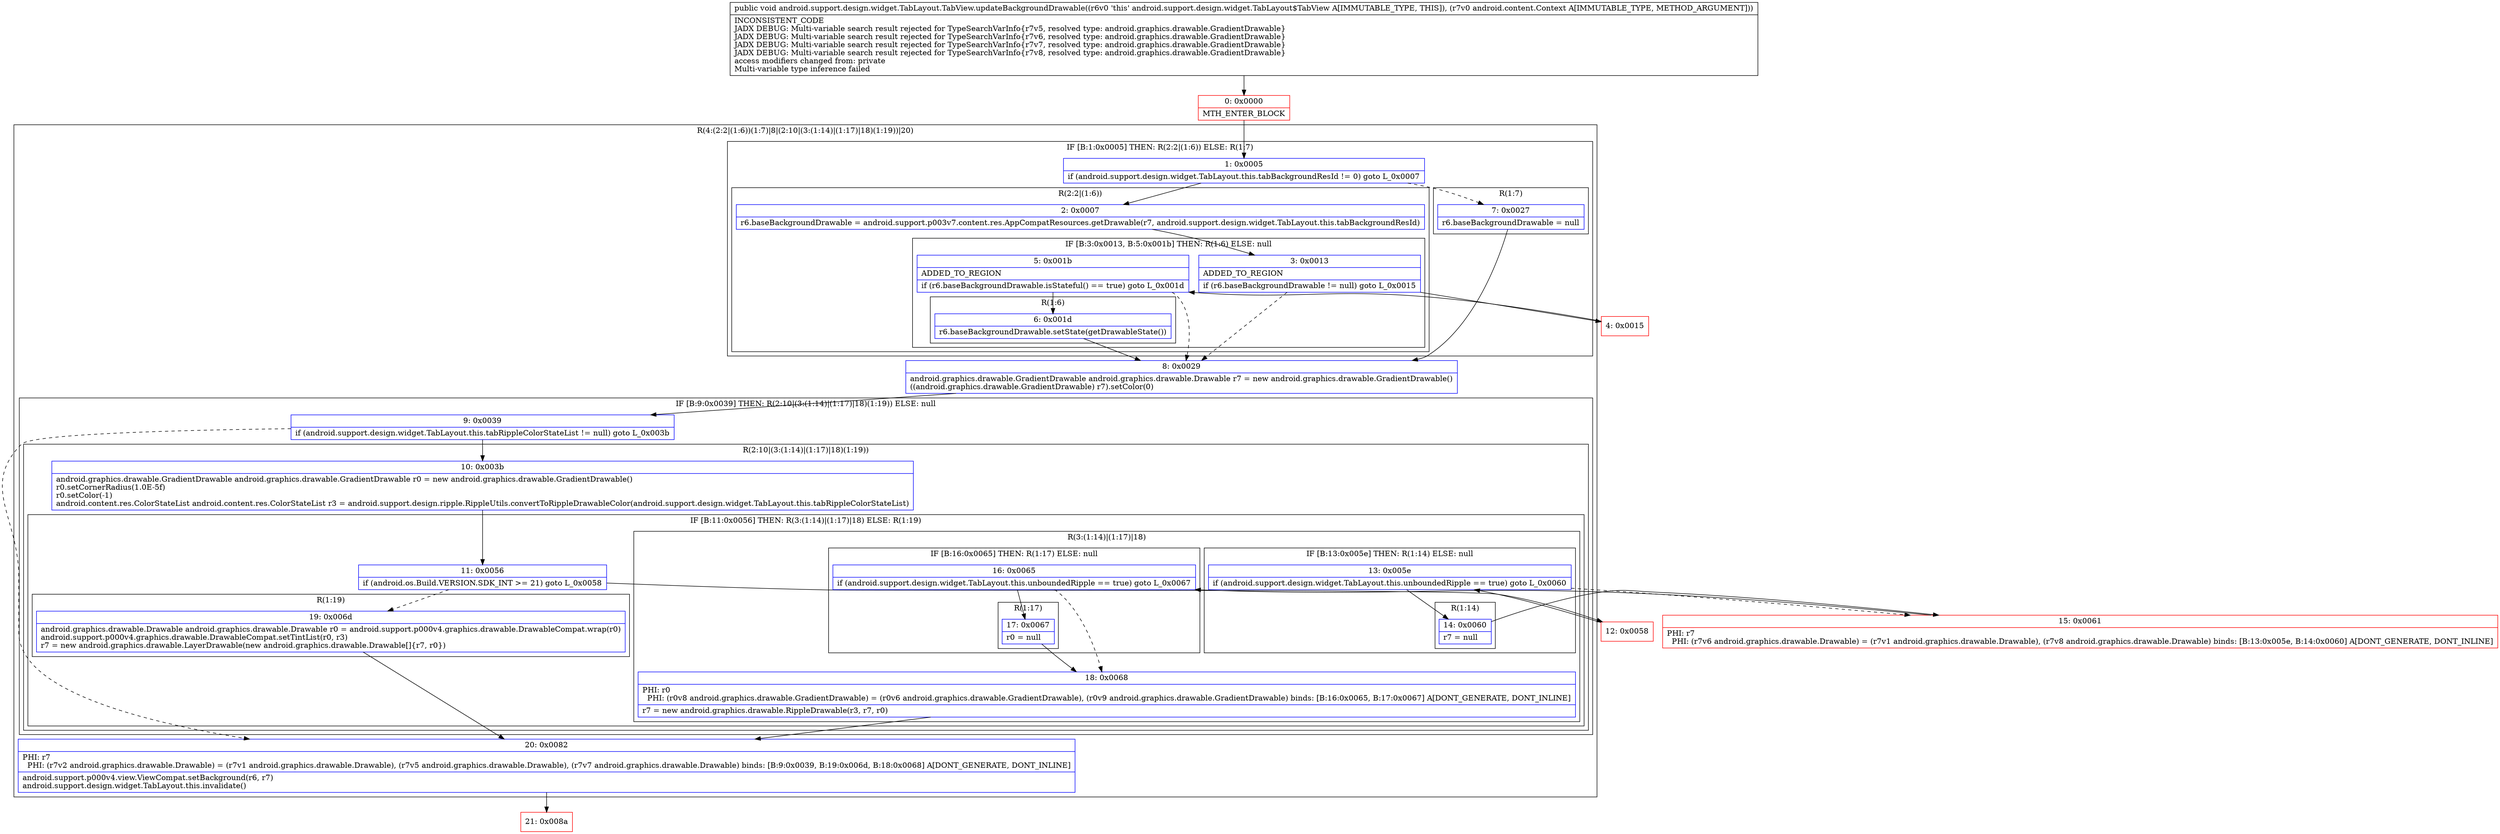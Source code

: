 digraph "CFG forandroid.support.design.widget.TabLayout.TabView.updateBackgroundDrawable(Landroid\/content\/Context;)V" {
subgraph cluster_Region_1905574257 {
label = "R(4:(2:2|(1:6))(1:7)|8|(2:10|(3:(1:14)|(1:17)|18)(1:19))|20)";
node [shape=record,color=blue];
subgraph cluster_IfRegion_88020794 {
label = "IF [B:1:0x0005] THEN: R(2:2|(1:6)) ELSE: R(1:7)";
node [shape=record,color=blue];
Node_1 [shape=record,label="{1\:\ 0x0005|if (android.support.design.widget.TabLayout.this.tabBackgroundResId != 0) goto L_0x0007\l}"];
subgraph cluster_Region_136526132 {
label = "R(2:2|(1:6))";
node [shape=record,color=blue];
Node_2 [shape=record,label="{2\:\ 0x0007|r6.baseBackgroundDrawable = android.support.p003v7.content.res.AppCompatResources.getDrawable(r7, android.support.design.widget.TabLayout.this.tabBackgroundResId)\l}"];
subgraph cluster_IfRegion_1851046869 {
label = "IF [B:3:0x0013, B:5:0x001b] THEN: R(1:6) ELSE: null";
node [shape=record,color=blue];
Node_3 [shape=record,label="{3\:\ 0x0013|ADDED_TO_REGION\l|if (r6.baseBackgroundDrawable != null) goto L_0x0015\l}"];
Node_5 [shape=record,label="{5\:\ 0x001b|ADDED_TO_REGION\l|if (r6.baseBackgroundDrawable.isStateful() == true) goto L_0x001d\l}"];
subgraph cluster_Region_375842540 {
label = "R(1:6)";
node [shape=record,color=blue];
Node_6 [shape=record,label="{6\:\ 0x001d|r6.baseBackgroundDrawable.setState(getDrawableState())\l}"];
}
}
}
subgraph cluster_Region_1797105117 {
label = "R(1:7)";
node [shape=record,color=blue];
Node_7 [shape=record,label="{7\:\ 0x0027|r6.baseBackgroundDrawable = null\l}"];
}
}
Node_8 [shape=record,label="{8\:\ 0x0029|android.graphics.drawable.GradientDrawable android.graphics.drawable.Drawable r7 = new android.graphics.drawable.GradientDrawable()\l((android.graphics.drawable.GradientDrawable) r7).setColor(0)\l}"];
subgraph cluster_IfRegion_2061945619 {
label = "IF [B:9:0x0039] THEN: R(2:10|(3:(1:14)|(1:17)|18)(1:19)) ELSE: null";
node [shape=record,color=blue];
Node_9 [shape=record,label="{9\:\ 0x0039|if (android.support.design.widget.TabLayout.this.tabRippleColorStateList != null) goto L_0x003b\l}"];
subgraph cluster_Region_241355759 {
label = "R(2:10|(3:(1:14)|(1:17)|18)(1:19))";
node [shape=record,color=blue];
Node_10 [shape=record,label="{10\:\ 0x003b|android.graphics.drawable.GradientDrawable android.graphics.drawable.GradientDrawable r0 = new android.graphics.drawable.GradientDrawable()\lr0.setCornerRadius(1.0E\-5f)\lr0.setColor(\-1)\landroid.content.res.ColorStateList android.content.res.ColorStateList r3 = android.support.design.ripple.RippleUtils.convertToRippleDrawableColor(android.support.design.widget.TabLayout.this.tabRippleColorStateList)\l}"];
subgraph cluster_IfRegion_824659337 {
label = "IF [B:11:0x0056] THEN: R(3:(1:14)|(1:17)|18) ELSE: R(1:19)";
node [shape=record,color=blue];
Node_11 [shape=record,label="{11\:\ 0x0056|if (android.os.Build.VERSION.SDK_INT \>= 21) goto L_0x0058\l}"];
subgraph cluster_Region_1090172028 {
label = "R(3:(1:14)|(1:17)|18)";
node [shape=record,color=blue];
subgraph cluster_IfRegion_274173127 {
label = "IF [B:13:0x005e] THEN: R(1:14) ELSE: null";
node [shape=record,color=blue];
Node_13 [shape=record,label="{13\:\ 0x005e|if (android.support.design.widget.TabLayout.this.unboundedRipple == true) goto L_0x0060\l}"];
subgraph cluster_Region_1504319202 {
label = "R(1:14)";
node [shape=record,color=blue];
Node_14 [shape=record,label="{14\:\ 0x0060|r7 = null\l}"];
}
}
subgraph cluster_IfRegion_375578717 {
label = "IF [B:16:0x0065] THEN: R(1:17) ELSE: null";
node [shape=record,color=blue];
Node_16 [shape=record,label="{16\:\ 0x0065|if (android.support.design.widget.TabLayout.this.unboundedRipple == true) goto L_0x0067\l}"];
subgraph cluster_Region_282895313 {
label = "R(1:17)";
node [shape=record,color=blue];
Node_17 [shape=record,label="{17\:\ 0x0067|r0 = null\l}"];
}
}
Node_18 [shape=record,label="{18\:\ 0x0068|PHI: r0 \l  PHI: (r0v8 android.graphics.drawable.GradientDrawable) = (r0v6 android.graphics.drawable.GradientDrawable), (r0v9 android.graphics.drawable.GradientDrawable) binds: [B:16:0x0065, B:17:0x0067] A[DONT_GENERATE, DONT_INLINE]\l|r7 = new android.graphics.drawable.RippleDrawable(r3, r7, r0)\l}"];
}
subgraph cluster_Region_1445531963 {
label = "R(1:19)";
node [shape=record,color=blue];
Node_19 [shape=record,label="{19\:\ 0x006d|android.graphics.drawable.Drawable android.graphics.drawable.Drawable r0 = android.support.p000v4.graphics.drawable.DrawableCompat.wrap(r0)\landroid.support.p000v4.graphics.drawable.DrawableCompat.setTintList(r0, r3)\lr7 = new android.graphics.drawable.LayerDrawable(new android.graphics.drawable.Drawable[]\{r7, r0\})\l}"];
}
}
}
}
Node_20 [shape=record,label="{20\:\ 0x0082|PHI: r7 \l  PHI: (r7v2 android.graphics.drawable.Drawable) = (r7v1 android.graphics.drawable.Drawable), (r7v5 android.graphics.drawable.Drawable), (r7v7 android.graphics.drawable.Drawable) binds: [B:9:0x0039, B:19:0x006d, B:18:0x0068] A[DONT_GENERATE, DONT_INLINE]\l|android.support.p000v4.view.ViewCompat.setBackground(r6, r7)\landroid.support.design.widget.TabLayout.this.invalidate()\l}"];
}
Node_0 [shape=record,color=red,label="{0\:\ 0x0000|MTH_ENTER_BLOCK\l}"];
Node_4 [shape=record,color=red,label="{4\:\ 0x0015}"];
Node_12 [shape=record,color=red,label="{12\:\ 0x0058}"];
Node_15 [shape=record,color=red,label="{15\:\ 0x0061|PHI: r7 \l  PHI: (r7v6 android.graphics.drawable.Drawable) = (r7v1 android.graphics.drawable.Drawable), (r7v8 android.graphics.drawable.Drawable) binds: [B:13:0x005e, B:14:0x0060] A[DONT_GENERATE, DONT_INLINE]\l}"];
Node_21 [shape=record,color=red,label="{21\:\ 0x008a}"];
MethodNode[shape=record,label="{public void android.support.design.widget.TabLayout.TabView.updateBackgroundDrawable((r6v0 'this' android.support.design.widget.TabLayout$TabView A[IMMUTABLE_TYPE, THIS]), (r7v0 android.content.Context A[IMMUTABLE_TYPE, METHOD_ARGUMENT]))  | INCONSISTENT_CODE\lJADX DEBUG: Multi\-variable search result rejected for TypeSearchVarInfo\{r7v5, resolved type: android.graphics.drawable.GradientDrawable\}\lJADX DEBUG: Multi\-variable search result rejected for TypeSearchVarInfo\{r7v6, resolved type: android.graphics.drawable.GradientDrawable\}\lJADX DEBUG: Multi\-variable search result rejected for TypeSearchVarInfo\{r7v7, resolved type: android.graphics.drawable.GradientDrawable\}\lJADX DEBUG: Multi\-variable search result rejected for TypeSearchVarInfo\{r7v8, resolved type: android.graphics.drawable.GradientDrawable\}\laccess modifiers changed from: private\lMulti\-variable type inference failed\l}"];
MethodNode -> Node_0;
Node_1 -> Node_2;
Node_1 -> Node_7[style=dashed];
Node_2 -> Node_3;
Node_3 -> Node_4;
Node_3 -> Node_8[style=dashed];
Node_5 -> Node_6;
Node_5 -> Node_8[style=dashed];
Node_6 -> Node_8;
Node_7 -> Node_8;
Node_8 -> Node_9;
Node_9 -> Node_10;
Node_9 -> Node_20[style=dashed];
Node_10 -> Node_11;
Node_11 -> Node_12;
Node_11 -> Node_19[style=dashed];
Node_13 -> Node_14;
Node_13 -> Node_15[style=dashed];
Node_14 -> Node_15;
Node_16 -> Node_17;
Node_16 -> Node_18[style=dashed];
Node_17 -> Node_18;
Node_18 -> Node_20;
Node_19 -> Node_20;
Node_20 -> Node_21;
Node_0 -> Node_1;
Node_4 -> Node_5;
Node_12 -> Node_13;
Node_15 -> Node_16;
}

